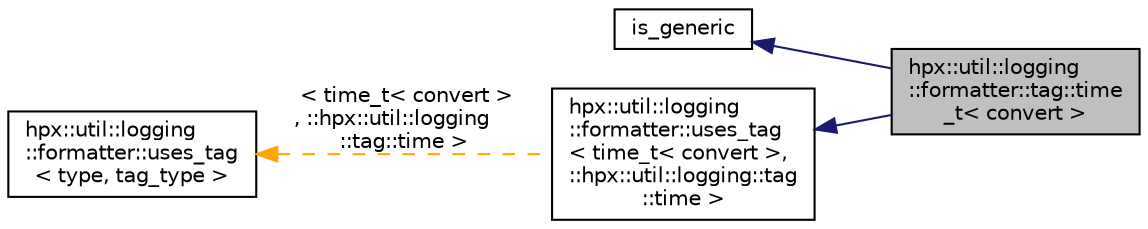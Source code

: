 digraph "hpx::util::logging::formatter::tag::time_t&lt; convert &gt;"
{
  edge [fontname="Helvetica",fontsize="10",labelfontname="Helvetica",labelfontsize="10"];
  node [fontname="Helvetica",fontsize="10",shape=record];
  rankdir="LR";
  Node4 [label="hpx::util::logging\l::formatter::tag::time\l_t\< convert \>",height=0.2,width=0.4,color="black", fillcolor="grey75", style="filled", fontcolor="black"];
  Node5 -> Node4 [dir="back",color="midnightblue",fontsize="10",style="solid",fontname="Helvetica"];
  Node5 [label="is_generic",height=0.2,width=0.4,color="black", fillcolor="white", style="filled",URL="$d3/d73/structhpx_1_1util_1_1logging_1_1manipulator_1_1is__generic.html",tooltip="Represents a generic manipulator (formatter or destination) "];
  Node6 -> Node4 [dir="back",color="midnightblue",fontsize="10",style="solid",fontname="Helvetica"];
  Node6 [label="hpx::util::logging\l::formatter::uses_tag\l\< time_t\< convert \>, \l::hpx::util::logging::tag\l::time \>",height=0.2,width=0.4,color="black", fillcolor="white", style="filled",URL="$db/d88/structhpx_1_1util_1_1logging_1_1formatter_1_1uses__tag.html"];
  Node7 -> Node6 [dir="back",color="orange",fontsize="10",style="dashed",label=" \< time_t\< convert \>\l, ::hpx::util::logging\l::tag::time \>" ,fontname="Helvetica"];
  Node7 [label="hpx::util::logging\l::formatter::uses_tag\l\< type, tag_type \>",height=0.2,width=0.4,color="black", fillcolor="white", style="filled",URL="$db/d88/structhpx_1_1util_1_1logging_1_1formatter_1_1uses__tag.html",tooltip="Specifies that a formatter class handles a certain tag class. "];
}
